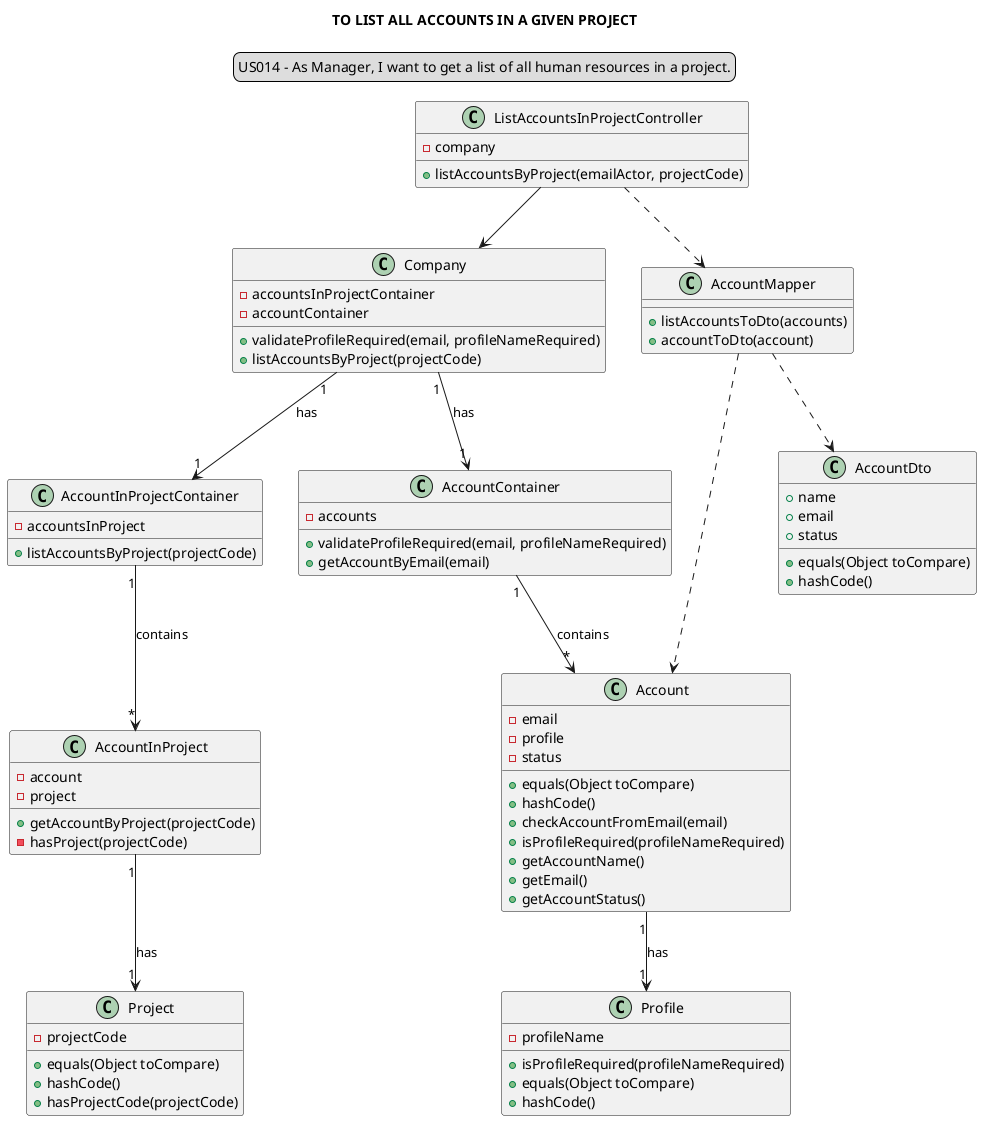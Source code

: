 @startuml
skinparam sequenceMessageAlign center
title TO LIST ALL ACCOUNTS IN A GIVEN PROJECT
legend top
US014 - As Manager, I want to get a list of all human resources in a project.
end legend
class "ListAccountsInProjectController" {
-company
+listAccountsByProject(emailActor, projectCode)
}

class "Company"{
-accountsInProjectContainer
-accountContainer
+validateProfileRequired(email, profileNameRequired)
+listAccountsByProject(projectCode)
}

class "AccountInProjectContainer"{
-accountsInProject
+listAccountsByProject(projectCode)
}

class "AccountInProject"{
-account
-project
+getAccountByProject(projectCode)
-hasProject(projectCode)
}

class "AccountContainer" {
-accounts
+validateProfileRequired(email, profileNameRequired)
+getAccountByEmail(email)
}

class "Account" {
-email
-profile
-status
+equals(Object toCompare)
+hashCode()
+checkAccountFromEmail(email)
+isProfileRequired(profileNameRequired)
+getAccountName()
+getEmail()
+getAccountStatus()
}

class "Profile"{
-profileName
+isProfileRequired(profileNameRequired)
+equals(Object toCompare)
+hashCode()
}

class "AccountMapper"{
+listAccountsToDto(accounts)
+accountToDto(account)
}

class "AccountDto"{
+name
+email
+status
+equals(Object toCompare)
+hashCode()
}

class "Project"{
-projectCode
+equals(Object toCompare)
+hashCode()
+hasProjectCode(projectCode)
}

"ListAccountsInProjectController" --> "Company"
"ListAccountsInProjectController" ..> "AccountMapper"
"Company" "1"-->"1" "AccountInProjectContainer": has
"Company" "1" --> "1" "AccountContainer": has
"AccountContainer" "1" --> "*" "Account": contains
"Account" "1" --> "1""Profile": has
"AccountMapper" ..> "AccountDto"
"AccountInProjectContainer" "1" --> "*" "AccountInProject": contains
"AccountMapper"..>"Account"
"AccountInProject" "1"-->"1" "Project": has
@enduml
